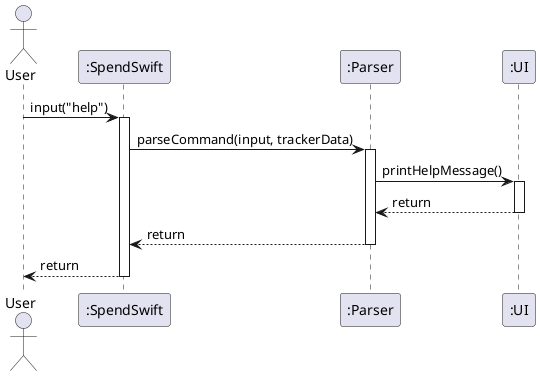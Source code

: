 @startuml
actor User
participant ":SpendSwift" as SpendSwift
participant ":Parser" as Parser
participant ":UI" as UI

User -> SpendSwift : input("help")
activate SpendSwift
SpendSwift -> Parser : parseCommand(input, trackerData)

activate Parser
Parser -> UI : printHelpMessage()

activate UI
UI --> Parser : return

deactivate UI
Parser --> SpendSwift : return

deactivate Parser

SpendSwift --> User : return
deactivate SpendSwift


@enduml